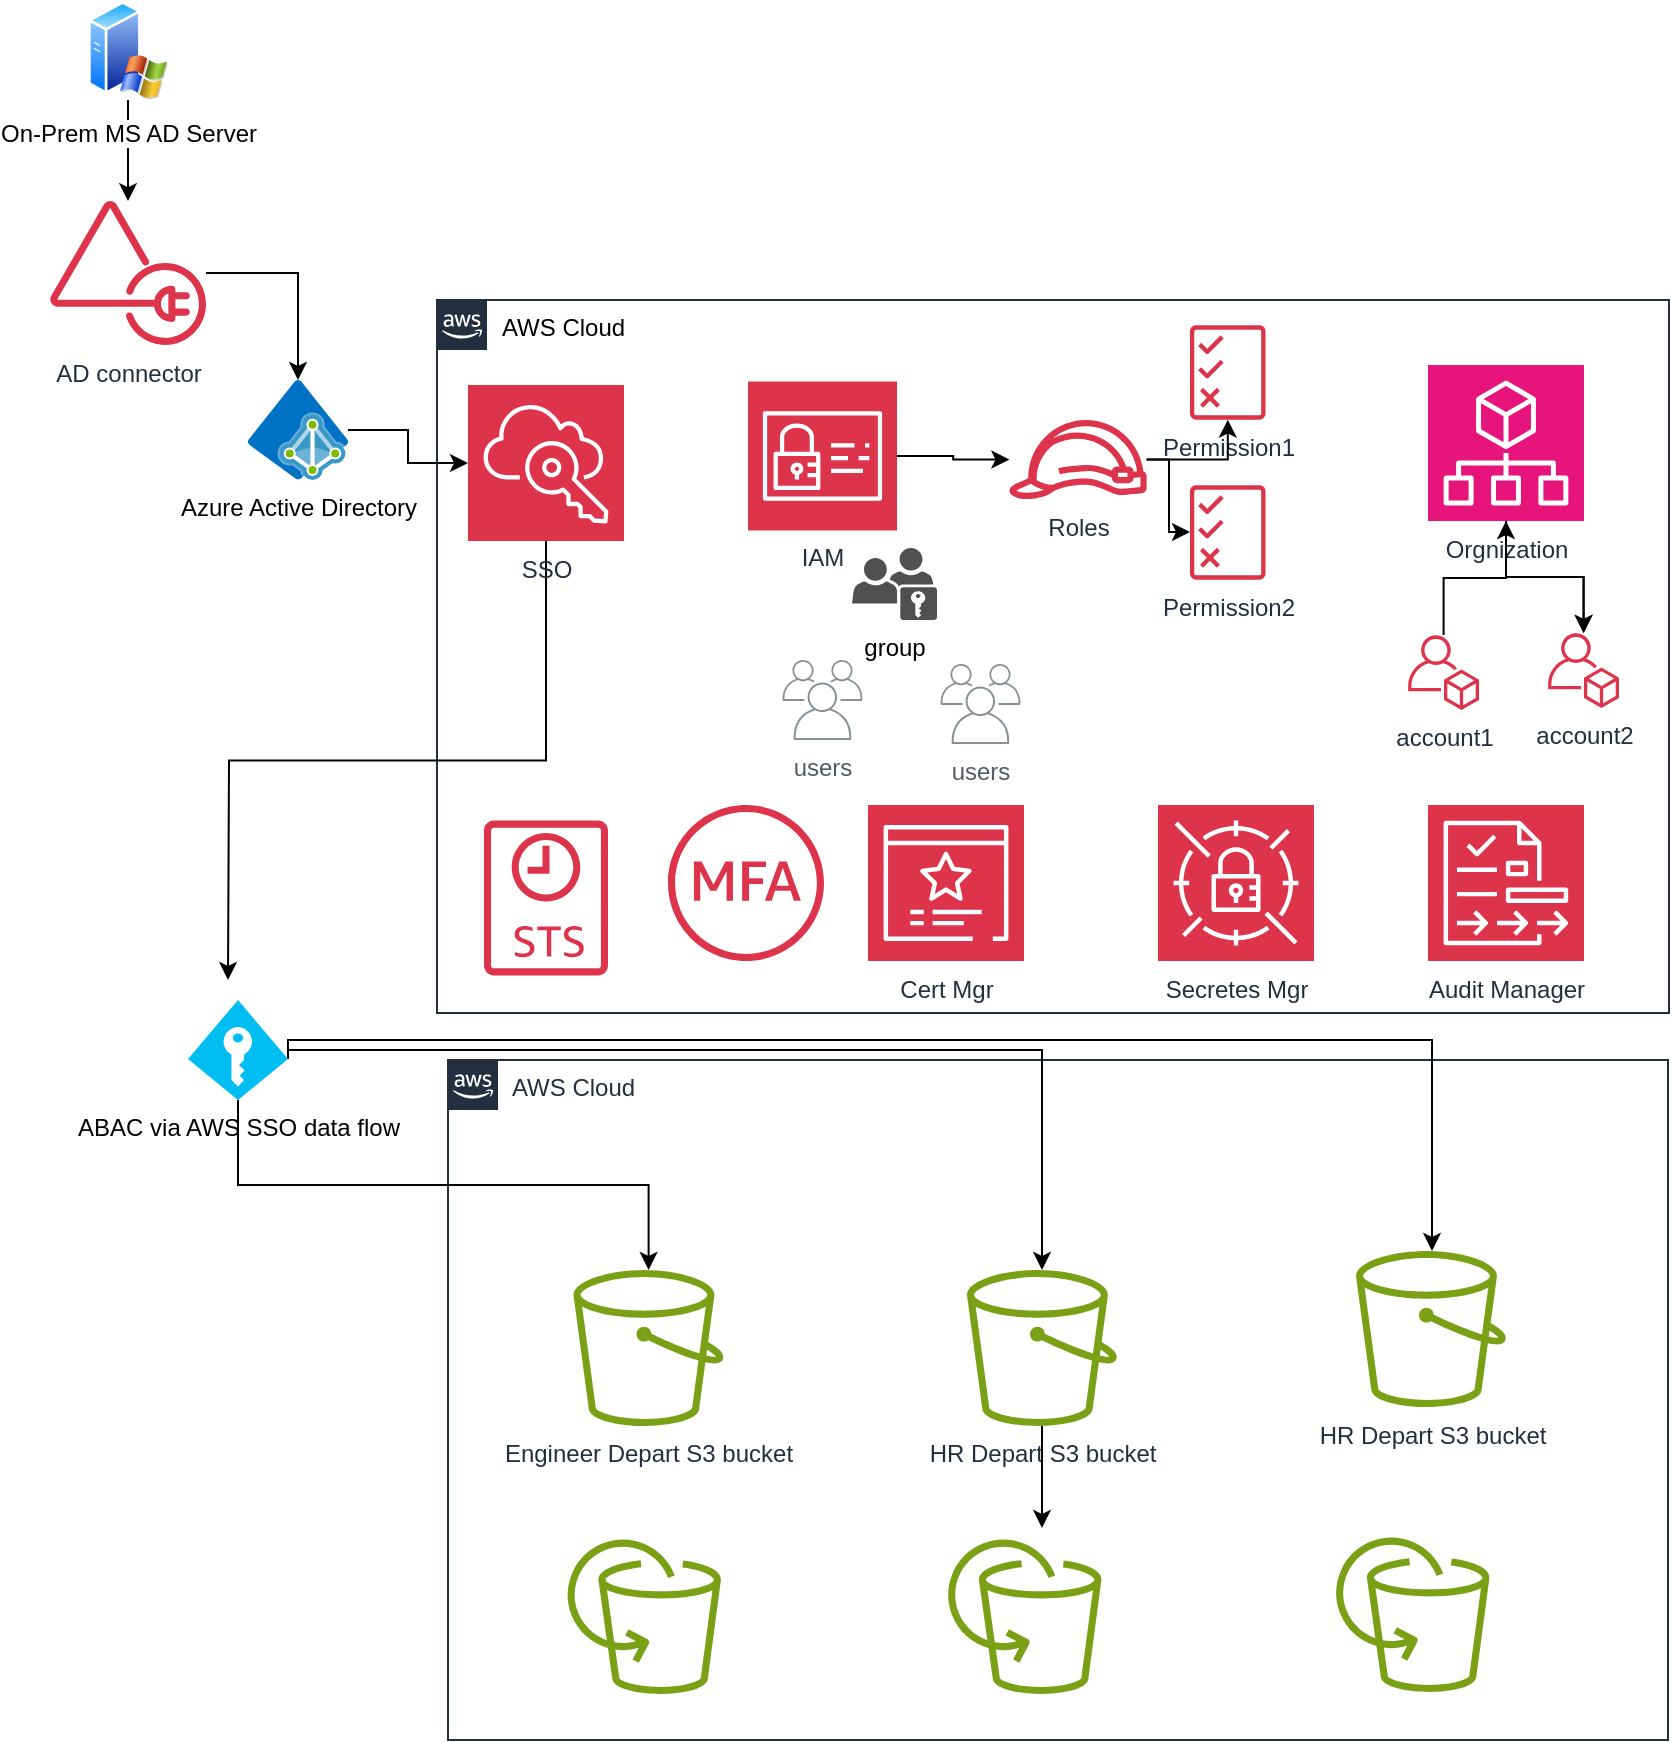 <mxfile version="24.5.2" type="github">
  <diagram id="Ht1M8jgEwFfnCIfOTk4-" name="Page-1">
    <mxGraphModel dx="1224" dy="738" grid="1" gridSize="10" guides="1" tooltips="1" connect="1" arrows="1" fold="1" page="1" pageScale="1" pageWidth="1169" pageHeight="827" math="0" shadow="0">
      <root>
        <mxCell id="0" />
        <mxCell id="1" parent="0" />
        <mxCell id="UEzPUAAOIrF-is8g5C7q-206" value="AWS Cloud" style="points=[[0,0],[0.25,0],[0.5,0],[0.75,0],[1,0],[1,0.25],[1,0.5],[1,0.75],[1,1],[0.75,1],[0.5,1],[0.25,1],[0,1],[0,0.75],[0,0.5],[0,0.25]];outlineConnect=0;gradientColor=none;html=1;whiteSpace=wrap;fontSize=12;fontStyle=0;shape=mxgraph.aws4.group;grIcon=mxgraph.aws4.group_aws_cloud_alt;strokeColor=#232F3E;fillColor=#ffffff;verticalAlign=top;align=left;spacingLeft=30;fontColor=#232F3E;dashed=0;labelBackgroundColor=#ffffff;container=1;pointerEvents=0;collapsible=0;recursiveResize=0;" parent="1" vertex="1">
          <mxGeometry x="230" y="530" width="610" height="340" as="geometry" />
        </mxCell>
        <mxCell id="GdiNVlwVZk-JOjfLRX_1-48" value="Engineer Depart S3 bucket" style="sketch=0;outlineConnect=0;fontColor=#232F3E;gradientColor=none;fillColor=#7AA116;strokeColor=none;dashed=0;verticalLabelPosition=bottom;verticalAlign=top;align=center;html=1;fontSize=12;fontStyle=0;aspect=fixed;pointerEvents=1;shape=mxgraph.aws4.bucket;" vertex="1" parent="UEzPUAAOIrF-is8g5C7q-206">
          <mxGeometry x="62.75" y="105" width="75" height="78" as="geometry" />
        </mxCell>
        <mxCell id="GdiNVlwVZk-JOjfLRX_1-49" value="HR Depart S3 bucket" style="sketch=0;outlineConnect=0;fontColor=#232F3E;gradientColor=none;fillColor=#7AA116;strokeColor=none;dashed=0;verticalLabelPosition=bottom;verticalAlign=top;align=center;html=1;fontSize=12;fontStyle=0;aspect=fixed;pointerEvents=1;shape=mxgraph.aws4.bucket;" vertex="1" parent="UEzPUAAOIrF-is8g5C7q-206">
          <mxGeometry x="259.5" y="105" width="75" height="78" as="geometry" />
        </mxCell>
        <mxCell id="GdiNVlwVZk-JOjfLRX_1-53" value="" style="sketch=0;outlineConnect=0;fontColor=#232F3E;gradientColor=none;fillColor=#7AA116;strokeColor=none;dashed=0;verticalLabelPosition=bottom;verticalAlign=top;align=center;html=1;fontSize=12;fontStyle=0;aspect=fixed;pointerEvents=1;shape=mxgraph.aws4.backup_aws_backup_support_for_amazon_s3;" vertex="1" parent="UEzPUAAOIrF-is8g5C7q-206">
          <mxGeometry x="58.75" y="239" width="78" height="78" as="geometry" />
        </mxCell>
        <mxCell id="GdiNVlwVZk-JOjfLRX_1-54" value="" style="sketch=0;outlineConnect=0;fontColor=#232F3E;gradientColor=none;fillColor=#7AA116;strokeColor=none;dashed=0;verticalLabelPosition=bottom;verticalAlign=top;align=center;html=1;fontSize=12;fontStyle=0;aspect=fixed;pointerEvents=1;shape=mxgraph.aws4.backup_aws_backup_support_for_amazon_s3;" vertex="1" parent="UEzPUAAOIrF-is8g5C7q-206">
          <mxGeometry x="443" y="238" width="78" height="78" as="geometry" />
        </mxCell>
        <mxCell id="UEzPUAAOIrF-is8g5C7q-205" value="AWS Cloud" style="points=[[0,0],[0.25,0],[0.5,0],[0.75,0],[1,0],[1,0.25],[1,0.5],[1,0.75],[1,1],[0.75,1],[0.5,1],[0.25,1],[0,1],[0,0.75],[0,0.5],[0,0.25]];outlineConnect=0;gradientColor=none;html=1;whiteSpace=wrap;shape=mxgraph.aws4.group;grIcon=mxgraph.aws4.group_aws_cloud_alt;strokeColor=#232F3E;fillColor=none;verticalAlign=top;align=left;spacingLeft=30;dashed=0;container=1;pointerEvents=0;collapsible=0;recursiveResize=0;" parent="1" vertex="1">
          <mxGeometry x="224.5" y="150" width="616" height="356.5" as="geometry" />
        </mxCell>
        <mxCell id="GdiNVlwVZk-JOjfLRX_1-39" value="" style="edgeStyle=orthogonalEdgeStyle;rounded=0;orthogonalLoop=1;jettySize=auto;html=1;" edge="1" parent="UEzPUAAOIrF-is8g5C7q-205" source="GdiNVlwVZk-JOjfLRX_1-1" target="GdiNVlwVZk-JOjfLRX_1-35">
          <mxGeometry relative="1" as="geometry" />
        </mxCell>
        <mxCell id="GdiNVlwVZk-JOjfLRX_1-40" value="" style="edgeStyle=orthogonalEdgeStyle;rounded=0;orthogonalLoop=1;jettySize=auto;html=1;" edge="1" parent="UEzPUAAOIrF-is8g5C7q-205" source="GdiNVlwVZk-JOjfLRX_1-1" target="GdiNVlwVZk-JOjfLRX_1-35">
          <mxGeometry relative="1" as="geometry" />
        </mxCell>
        <object label="Orgnization&lt;div&gt;&lt;br&gt;&lt;/div&gt;" id="GdiNVlwVZk-JOjfLRX_1-1">
          <mxCell style="sketch=0;points=[[0,0,0],[0.25,0,0],[0.5,0,0],[0.75,0,0],[1,0,0],[0,1,0],[0.25,1,0],[0.5,1,0],[0.75,1,0],[1,1,0],[0,0.25,0],[0,0.5,0],[0,0.75,0],[1,0.25,0],[1,0.5,0],[1,0.75,0]];points=[[0,0,0],[0.25,0,0],[0.5,0,0],[0.75,0,0],[1,0,0],[0,1,0],[0.25,1,0],[0.5,1,0],[0.75,1,0],[1,1,0],[0,0.25,0],[0,0.5,0],[0,0.75,0],[1,0.25,0],[1,0.5,0],[1,0.75,0]];outlineConnect=0;fontColor=#232F3E;fillColor=#E7157B;strokeColor=#ffffff;dashed=0;verticalLabelPosition=bottom;verticalAlign=top;align=center;html=1;fontSize=12;fontStyle=0;aspect=fixed;shape=mxgraph.aws4.resourceIcon;resIcon=mxgraph.aws4.organizations;" vertex="1" parent="UEzPUAAOIrF-is8g5C7q-205">
            <mxGeometry x="495.5" y="32.5" width="78" height="78" as="geometry" />
          </mxCell>
        </object>
        <mxCell id="GdiNVlwVZk-JOjfLRX_1-3" value="Permission1" style="sketch=0;outlineConnect=0;fontColor=#232F3E;gradientColor=none;fillColor=#DD344C;strokeColor=none;dashed=0;verticalLabelPosition=bottom;verticalAlign=top;align=center;html=1;fontSize=12;fontStyle=0;aspect=fixed;pointerEvents=1;shape=mxgraph.aws4.permissions;" vertex="1" parent="UEzPUAAOIrF-is8g5C7q-205">
          <mxGeometry x="376.5" y="12.5" width="37.76" height="47.5" as="geometry" />
        </mxCell>
        <mxCell id="GdiNVlwVZk-JOjfLRX_1-61" style="edgeStyle=orthogonalEdgeStyle;rounded=0;orthogonalLoop=1;jettySize=auto;html=1;" edge="1" parent="UEzPUAAOIrF-is8g5C7q-205" source="GdiNVlwVZk-JOjfLRX_1-4" target="GdiNVlwVZk-JOjfLRX_1-3">
          <mxGeometry relative="1" as="geometry" />
        </mxCell>
        <mxCell id="GdiNVlwVZk-JOjfLRX_1-62" style="edgeStyle=orthogonalEdgeStyle;rounded=0;orthogonalLoop=1;jettySize=auto;html=1;" edge="1" parent="UEzPUAAOIrF-is8g5C7q-205" source="GdiNVlwVZk-JOjfLRX_1-4" target="GdiNVlwVZk-JOjfLRX_1-30">
          <mxGeometry relative="1" as="geometry">
            <Array as="points">
              <mxPoint x="366" y="80" />
              <mxPoint x="366" y="116" />
            </Array>
          </mxGeometry>
        </mxCell>
        <mxCell id="GdiNVlwVZk-JOjfLRX_1-4" value="Roles&lt;div&gt;&lt;br&gt;&lt;/div&gt;" style="sketch=0;outlineConnect=0;fontColor=#232F3E;gradientColor=none;fillColor=#DD344C;strokeColor=none;dashed=0;verticalLabelPosition=bottom;verticalAlign=top;align=center;html=1;fontSize=12;fontStyle=0;aspect=fixed;pointerEvents=1;shape=mxgraph.aws4.role;" vertex="1" parent="UEzPUAAOIrF-is8g5C7q-205">
          <mxGeometry x="285.5" y="60" width="70.02" height="39.5" as="geometry" />
        </mxCell>
        <mxCell id="GdiNVlwVZk-JOjfLRX_1-5" value="" style="sketch=0;outlineConnect=0;fontColor=#232F3E;gradientColor=none;fillColor=#DD344C;strokeColor=none;dashed=0;verticalLabelPosition=bottom;verticalAlign=top;align=center;html=1;fontSize=12;fontStyle=0;aspect=fixed;pointerEvents=1;shape=mxgraph.aws4.sts_alternate;" vertex="1" parent="UEzPUAAOIrF-is8g5C7q-205">
          <mxGeometry x="23.5" y="260" width="62" height="78" as="geometry" />
        </mxCell>
        <mxCell id="GdiNVlwVZk-JOjfLRX_1-56" style="edgeStyle=orthogonalEdgeStyle;rounded=0;orthogonalLoop=1;jettySize=auto;html=1;exitX=0.5;exitY=1;exitDx=0;exitDy=0;exitPerimeter=0;" edge="1" parent="UEzPUAAOIrF-is8g5C7q-205" source="GdiNVlwVZk-JOjfLRX_1-6">
          <mxGeometry relative="1" as="geometry">
            <mxPoint x="-104.5" y="340" as="targetPoint" />
          </mxGeometry>
        </mxCell>
        <mxCell id="GdiNVlwVZk-JOjfLRX_1-6" value="SSO" style="sketch=0;points=[[0,0,0],[0.25,0,0],[0.5,0,0],[0.75,0,0],[1,0,0],[0,1,0],[0.25,1,0],[0.5,1,0],[0.75,1,0],[1,1,0],[0,0.25,0],[0,0.5,0],[0,0.75,0],[1,0.25,0],[1,0.5,0],[1,0.75,0]];outlineConnect=0;fontColor=#232F3E;fillColor=#DD344C;strokeColor=#ffffff;dashed=0;verticalLabelPosition=bottom;verticalAlign=top;align=center;html=1;fontSize=12;fontStyle=0;aspect=fixed;shape=mxgraph.aws4.resourceIcon;resIcon=mxgraph.aws4.single_sign_on;" vertex="1" parent="UEzPUAAOIrF-is8g5C7q-205">
          <mxGeometry x="15.5" y="42.5" width="78" height="78" as="geometry" />
        </mxCell>
        <mxCell id="GdiNVlwVZk-JOjfLRX_1-10" value="" style="sketch=0;outlineConnect=0;fontColor=#232F3E;gradientColor=none;fillColor=#DD344C;strokeColor=none;dashed=0;verticalLabelPosition=bottom;verticalAlign=top;align=center;html=1;fontSize=12;fontStyle=0;aspect=fixed;pointerEvents=1;shape=mxgraph.aws4.mfa_token;" vertex="1" parent="UEzPUAAOIrF-is8g5C7q-205">
          <mxGeometry x="115.5" y="252.5" width="78" height="78" as="geometry" />
        </mxCell>
        <mxCell id="GdiNVlwVZk-JOjfLRX_1-11" value="Cert Mgr" style="sketch=0;points=[[0,0,0],[0.25,0,0],[0.5,0,0],[0.75,0,0],[1,0,0],[0,1,0],[0.25,1,0],[0.5,1,0],[0.75,1,0],[1,1,0],[0,0.25,0],[0,0.5,0],[0,0.75,0],[1,0.25,0],[1,0.5,0],[1,0.75,0]];outlineConnect=0;fontColor=#232F3E;fillColor=#DD344C;strokeColor=#ffffff;dashed=0;verticalLabelPosition=bottom;verticalAlign=top;align=center;html=1;fontSize=12;fontStyle=0;aspect=fixed;shape=mxgraph.aws4.resourceIcon;resIcon=mxgraph.aws4.certificate_manager_3;" vertex="1" parent="UEzPUAAOIrF-is8g5C7q-205">
          <mxGeometry x="215.5" y="252.5" width="78" height="78" as="geometry" />
        </mxCell>
        <mxCell id="GdiNVlwVZk-JOjfLRX_1-14" value="Secretes Mgr" style="sketch=0;points=[[0,0,0],[0.25,0,0],[0.5,0,0],[0.75,0,0],[1,0,0],[0,1,0],[0.25,1,0],[0.5,1,0],[0.75,1,0],[1,1,0],[0,0.25,0],[0,0.5,0],[0,0.75,0],[1,0.25,0],[1,0.5,0],[1,0.75,0]];outlineConnect=0;fontColor=#232F3E;fillColor=#DD344C;strokeColor=#ffffff;dashed=0;verticalLabelPosition=bottom;verticalAlign=top;align=center;html=1;fontSize=12;fontStyle=0;aspect=fixed;shape=mxgraph.aws4.resourceIcon;resIcon=mxgraph.aws4.secrets_manager;" vertex="1" parent="UEzPUAAOIrF-is8g5C7q-205">
          <mxGeometry x="360.5" y="252.5" width="78" height="78" as="geometry" />
        </mxCell>
        <mxCell id="GdiNVlwVZk-JOjfLRX_1-26" value="Audit Manager" style="sketch=0;points=[[0,0,0],[0.25,0,0],[0.5,0,0],[0.75,0,0],[1,0,0],[0,1,0],[0.25,1,0],[0.5,1,0],[0.75,1,0],[1,1,0],[0,0.25,0],[0,0.5,0],[0,0.75,0],[1,0.25,0],[1,0.5,0],[1,0.75,0]];outlineConnect=0;fontColor=#232F3E;fillColor=#DD344C;strokeColor=#ffffff;dashed=0;verticalLabelPosition=bottom;verticalAlign=top;align=center;html=1;fontSize=12;fontStyle=0;aspect=fixed;shape=mxgraph.aws4.resourceIcon;resIcon=mxgraph.aws4.audit_manager;" vertex="1" parent="UEzPUAAOIrF-is8g5C7q-205">
          <mxGeometry x="495.5" y="252.5" width="78" height="78" as="geometry" />
        </mxCell>
        <mxCell id="GdiNVlwVZk-JOjfLRX_1-44" value="" style="edgeStyle=orthogonalEdgeStyle;rounded=0;orthogonalLoop=1;jettySize=auto;html=1;" edge="1" parent="UEzPUAAOIrF-is8g5C7q-205" source="GdiNVlwVZk-JOjfLRX_1-28" target="GdiNVlwVZk-JOjfLRX_1-4">
          <mxGeometry relative="1" as="geometry" />
        </mxCell>
        <mxCell id="GdiNVlwVZk-JOjfLRX_1-28" value="IAM" style="sketch=0;points=[[0,0,0],[0.25,0,0],[0.5,0,0],[0.75,0,0],[1,0,0],[0,1,0],[0.25,1,0],[0.5,1,0],[0.75,1,0],[1,1,0],[0,0.25,0],[0,0.5,0],[0,0.75,0],[1,0.25,0],[1,0.5,0],[1,0.75,0]];outlineConnect=0;fontColor=#232F3E;fillColor=#DD344C;strokeColor=#ffffff;dashed=0;verticalLabelPosition=bottom;verticalAlign=top;align=center;html=1;fontSize=12;fontStyle=0;aspect=fixed;shape=mxgraph.aws4.resourceIcon;resIcon=mxgraph.aws4.identity_and_access_management;" vertex="1" parent="UEzPUAAOIrF-is8g5C7q-205">
          <mxGeometry x="155.5" y="40.75" width="74.5" height="74.5" as="geometry" />
        </mxCell>
        <mxCell id="GdiNVlwVZk-JOjfLRX_1-30" value="Permission2" style="sketch=0;outlineConnect=0;fontColor=#232F3E;gradientColor=none;fillColor=#DD344C;strokeColor=none;dashed=0;verticalLabelPosition=bottom;verticalAlign=top;align=center;html=1;fontSize=12;fontStyle=0;aspect=fixed;pointerEvents=1;shape=mxgraph.aws4.permissions;" vertex="1" parent="UEzPUAAOIrF-is8g5C7q-205">
          <mxGeometry x="376.5" y="92.5" width="37.76" height="47.5" as="geometry" />
        </mxCell>
        <mxCell id="GdiNVlwVZk-JOjfLRX_1-41" value="" style="edgeStyle=orthogonalEdgeStyle;rounded=0;orthogonalLoop=1;jettySize=auto;html=1;verticalAlign=bottom;" edge="1" parent="UEzPUAAOIrF-is8g5C7q-205" source="GdiNVlwVZk-JOjfLRX_1-34" target="GdiNVlwVZk-JOjfLRX_1-1">
          <mxGeometry relative="1" as="geometry" />
        </mxCell>
        <mxCell id="GdiNVlwVZk-JOjfLRX_1-34" value="account1" style="sketch=0;outlineConnect=0;fontColor=#232F3E;gradientColor=none;fillColor=#DD344C;strokeColor=none;dashed=0;verticalLabelPosition=bottom;verticalAlign=top;align=center;html=1;fontSize=12;fontStyle=0;aspect=fixed;pointerEvents=1;shape=mxgraph.aws4.organizations_account;" vertex="1" parent="UEzPUAAOIrF-is8g5C7q-205">
          <mxGeometry x="485.5" y="167.5" width="35.58" height="37.5" as="geometry" />
        </mxCell>
        <mxCell id="GdiNVlwVZk-JOjfLRX_1-35" value="account2" style="sketch=0;outlineConnect=0;fontColor=#232F3E;gradientColor=none;fillColor=#DD344C;strokeColor=none;dashed=0;verticalLabelPosition=bottom;verticalAlign=top;align=center;html=1;fontSize=12;fontStyle=0;aspect=fixed;pointerEvents=1;shape=mxgraph.aws4.organizations_account;" vertex="1" parent="UEzPUAAOIrF-is8g5C7q-205">
          <mxGeometry x="555.5" y="166.5" width="35.58" height="37.5" as="geometry" />
        </mxCell>
        <mxCell id="GdiNVlwVZk-JOjfLRX_1-45" value="users" style="sketch=0;outlineConnect=0;gradientColor=none;fontColor=#545B64;strokeColor=none;fillColor=#879196;dashed=0;verticalLabelPosition=bottom;verticalAlign=top;align=center;html=1;fontSize=12;fontStyle=0;aspect=fixed;shape=mxgraph.aws4.illustration_users;pointerEvents=1" vertex="1" parent="UEzPUAAOIrF-is8g5C7q-205">
          <mxGeometry x="172.75" y="180" width="40" height="40" as="geometry" />
        </mxCell>
        <mxCell id="GdiNVlwVZk-JOjfLRX_1-47" value="group" style="sketch=0;pointerEvents=1;shadow=0;dashed=0;html=1;strokeColor=none;fillColor=#505050;labelPosition=center;verticalLabelPosition=bottom;verticalAlign=top;outlineConnect=0;align=center;shape=mxgraph.office.security.role_group;" vertex="1" parent="UEzPUAAOIrF-is8g5C7q-205">
          <mxGeometry x="207.5" y="124" width="42.5" height="36" as="geometry" />
        </mxCell>
        <mxCell id="GdiNVlwVZk-JOjfLRX_1-25" value="" style="edgeStyle=orthogonalEdgeStyle;rounded=0;orthogonalLoop=1;jettySize=auto;html=1;" edge="1" parent="1" source="GdiNVlwVZk-JOjfLRX_1-15" target="GdiNVlwVZk-JOjfLRX_1-24">
          <mxGeometry relative="1" as="geometry" />
        </mxCell>
        <mxCell id="GdiNVlwVZk-JOjfLRX_1-15" value="AD connector" style="sketch=0;outlineConnect=0;fontColor=#232F3E;gradientColor=none;fillColor=#DD344C;strokeColor=none;dashed=0;verticalLabelPosition=bottom;verticalAlign=top;align=center;html=1;fontSize=12;fontStyle=0;aspect=fixed;pointerEvents=1;shape=mxgraph.aws4.ad_connector;" vertex="1" parent="1">
          <mxGeometry x="31" y="100" width="78" height="73" as="geometry" />
        </mxCell>
        <mxCell id="GdiNVlwVZk-JOjfLRX_1-23" value="" style="edgeStyle=orthogonalEdgeStyle;rounded=0;orthogonalLoop=1;jettySize=auto;html=1;" edge="1" parent="1" source="GdiNVlwVZk-JOjfLRX_1-18" target="GdiNVlwVZk-JOjfLRX_1-15">
          <mxGeometry relative="1" as="geometry" />
        </mxCell>
        <mxCell id="GdiNVlwVZk-JOjfLRX_1-18" value="On-Prem MS AD Server" style="image;aspect=fixed;perimeter=ellipsePerimeter;html=1;align=center;shadow=0;dashed=0;spacingTop=3;image=img/lib/active_directory/windows_server_2.svg;" vertex="1" parent="1">
          <mxGeometry x="50" width="40" height="50" as="geometry" />
        </mxCell>
        <mxCell id="GdiNVlwVZk-JOjfLRX_1-24" value="Azure Active Directory&lt;div&gt;&lt;br&gt;&lt;/div&gt;" style="image;sketch=0;aspect=fixed;html=1;points=[];align=center;fontSize=12;image=img/lib/mscae/Azure_AD_Domain_Services.svg;" vertex="1" parent="1">
          <mxGeometry x="130" y="190" width="50" height="50" as="geometry" />
        </mxCell>
        <mxCell id="GdiNVlwVZk-JOjfLRX_1-29" style="edgeStyle=orthogonalEdgeStyle;rounded=0;orthogonalLoop=1;jettySize=auto;html=1;entryX=0;entryY=0.5;entryDx=0;entryDy=0;entryPerimeter=0;" edge="1" parent="1" source="GdiNVlwVZk-JOjfLRX_1-24" target="GdiNVlwVZk-JOjfLRX_1-6">
          <mxGeometry relative="1" as="geometry" />
        </mxCell>
        <mxCell id="GdiNVlwVZk-JOjfLRX_1-46" value="users" style="sketch=0;outlineConnect=0;gradientColor=none;fontColor=#545B64;strokeColor=none;fillColor=#879196;dashed=0;verticalLabelPosition=bottom;verticalAlign=top;align=center;html=1;fontSize=12;fontStyle=0;aspect=fixed;shape=mxgraph.aws4.illustration_users;pointerEvents=1" vertex="1" parent="1">
          <mxGeometry x="476.25" y="332" width="40" height="40" as="geometry" />
        </mxCell>
        <mxCell id="GdiNVlwVZk-JOjfLRX_1-50" value="HR Depart S3 bucket" style="sketch=0;outlineConnect=0;fontColor=#232F3E;gradientColor=none;fillColor=#7AA116;strokeColor=none;dashed=0;verticalLabelPosition=bottom;verticalAlign=top;align=center;html=1;fontSize=12;fontStyle=0;aspect=fixed;pointerEvents=1;shape=mxgraph.aws4.bucket;" vertex="1" parent="1">
          <mxGeometry x="684" y="625.5" width="75" height="78" as="geometry" />
        </mxCell>
        <mxCell id="GdiNVlwVZk-JOjfLRX_1-51" value="" style="sketch=0;outlineConnect=0;fontColor=#232F3E;gradientColor=none;fillColor=#7AA116;strokeColor=none;dashed=0;verticalLabelPosition=bottom;verticalAlign=top;align=center;html=1;fontSize=12;fontStyle=0;aspect=fixed;pointerEvents=1;shape=mxgraph.aws4.backup_aws_backup_support_for_amazon_s3;" vertex="1" parent="1">
          <mxGeometry x="479" y="769" width="78" height="78" as="geometry" />
        </mxCell>
        <mxCell id="GdiNVlwVZk-JOjfLRX_1-52" value="" style="edgeStyle=orthogonalEdgeStyle;rounded=0;orthogonalLoop=1;jettySize=auto;html=1;" edge="1" parent="1" source="GdiNVlwVZk-JOjfLRX_1-49">
          <mxGeometry relative="1" as="geometry">
            <mxPoint x="527" y="764" as="targetPoint" />
          </mxGeometry>
        </mxCell>
        <mxCell id="GdiNVlwVZk-JOjfLRX_1-58" style="edgeStyle=orthogonalEdgeStyle;rounded=0;orthogonalLoop=1;jettySize=auto;html=1;exitX=0.5;exitY=1;exitDx=0;exitDy=0;exitPerimeter=0;" edge="1" parent="1" source="GdiNVlwVZk-JOjfLRX_1-55" target="GdiNVlwVZk-JOjfLRX_1-48">
          <mxGeometry relative="1" as="geometry" />
        </mxCell>
        <mxCell id="GdiNVlwVZk-JOjfLRX_1-59" style="edgeStyle=orthogonalEdgeStyle;rounded=0;orthogonalLoop=1;jettySize=auto;html=1;" edge="1" parent="1" source="GdiNVlwVZk-JOjfLRX_1-55" target="GdiNVlwVZk-JOjfLRX_1-49">
          <mxGeometry relative="1" as="geometry" />
        </mxCell>
        <mxCell id="GdiNVlwVZk-JOjfLRX_1-60" style="edgeStyle=orthogonalEdgeStyle;rounded=0;orthogonalLoop=1;jettySize=auto;html=1;exitX=1;exitY=0.59;exitDx=0;exitDy=0;exitPerimeter=0;" edge="1" parent="1" source="GdiNVlwVZk-JOjfLRX_1-55" target="GdiNVlwVZk-JOjfLRX_1-50">
          <mxGeometry relative="1" as="geometry">
            <Array as="points">
              <mxPoint x="150" y="520" />
              <mxPoint x="722" y="520" />
            </Array>
          </mxGeometry>
        </mxCell>
        <mxCell id="GdiNVlwVZk-JOjfLRX_1-55" value="ABAC via AWS SSO data flow" style="verticalLabelPosition=bottom;html=1;verticalAlign=top;align=center;strokeColor=none;fillColor=#00BEF2;shape=mxgraph.azure.access_control;" vertex="1" parent="1">
          <mxGeometry x="100" y="500" width="50" height="50" as="geometry" />
        </mxCell>
      </root>
    </mxGraphModel>
  </diagram>
</mxfile>
